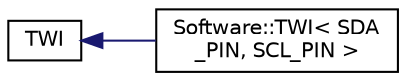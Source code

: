 digraph "Graphical Class Hierarchy"
{
  edge [fontname="Helvetica",fontsize="10",labelfontname="Helvetica",labelfontsize="10"];
  node [fontname="Helvetica",fontsize="10",shape=record];
  rankdir="LR";
  Node1 [label="TWI",height=0.2,width=0.4,color="black", fillcolor="white", style="filled",URL="$d1/deb/classTWI.html"];
  Node1 -> Node2 [dir="back",color="midnightblue",fontsize="10",style="solid",fontname="Helvetica"];
  Node2 [label="Software::TWI\< SDA\l_PIN, SCL_PIN \>",height=0.2,width=0.4,color="black", fillcolor="white", style="filled",URL="$d0/dd0/classSoftware_1_1TWI.html"];
}
